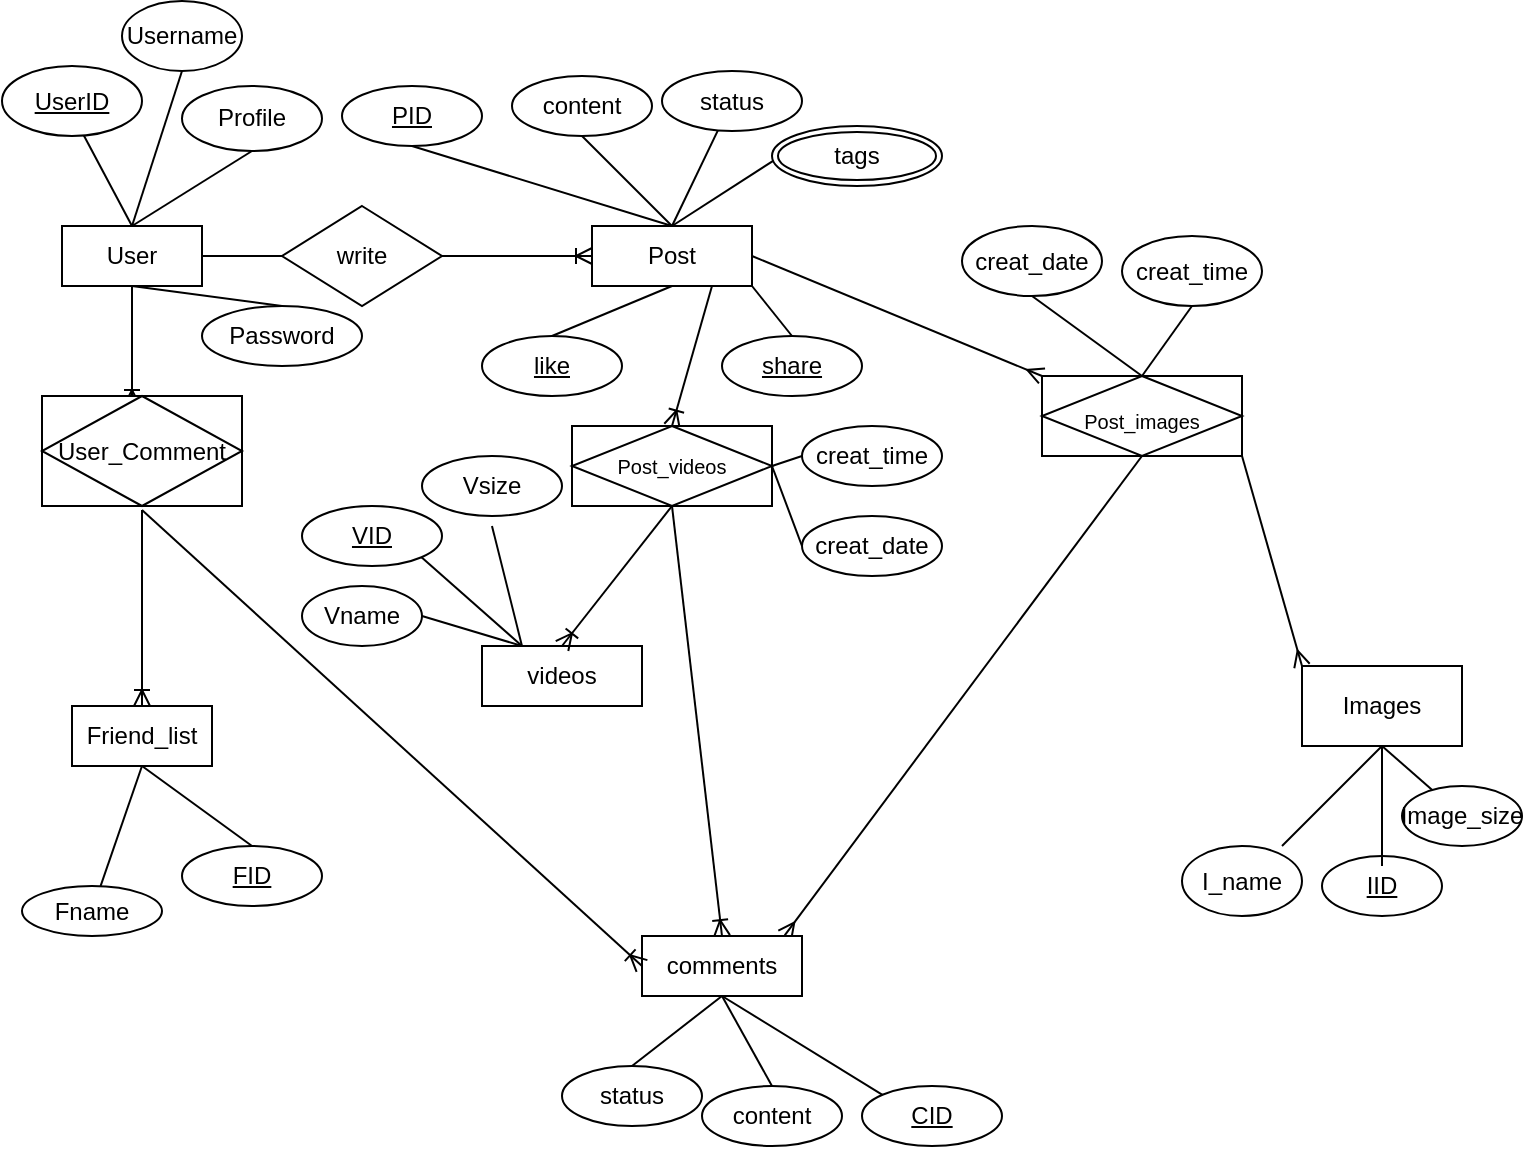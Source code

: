 <mxfile version="14.6.13" type="device"><diagram id="R2lEEEUBdFMjLlhIrx00" name="Page-1"><mxGraphModel dx="768" dy="482" grid="1" gridSize="10" guides="1" tooltips="1" connect="1" arrows="1" fold="1" page="1" pageScale="1" pageWidth="850" pageHeight="1100" math="0" shadow="0" extFonts="Permanent Marker^https://fonts.googleapis.com/css?family=Permanent+Marker"><root><mxCell id="0"/><mxCell id="1" parent="0"/><mxCell id="QC0GDCcFSmVCUEghKgvo-2" value="User" style="rounded=0;whiteSpace=wrap;html=1;" parent="1" vertex="1"><mxGeometry x="30" y="610" width="70" height="30" as="geometry"/></mxCell><mxCell id="QC0GDCcFSmVCUEghKgvo-3" value="" style="endArrow=none;html=1;exitX=0.5;exitY=1;exitDx=0;exitDy=0;entryX=0.5;entryY=0;entryDx=0;entryDy=0;" parent="1" source="QC0GDCcFSmVCUEghKgvo-2" edge="1" target="QC0GDCcFSmVCUEghKgvo-6"><mxGeometry width="50" height="50" relative="1" as="geometry"><mxPoint x="120" y="610" as="sourcePoint"/><mxPoint x="90" y="670" as="targetPoint"/></mxGeometry></mxCell><mxCell id="QC0GDCcFSmVCUEghKgvo-4" value="" style="endArrow=none;html=1;exitX=0.5;exitY=0;exitDx=0;exitDy=0;entryX=0.5;entryY=1;entryDx=0;entryDy=0;" parent="1" source="QC0GDCcFSmVCUEghKgvo-2" target="QC0GDCcFSmVCUEghKgvo-8" edge="1"><mxGeometry width="50" height="50" relative="1" as="geometry"><mxPoint x="120" y="550" as="sourcePoint"/><mxPoint x="175" y="550" as="targetPoint"/></mxGeometry></mxCell><mxCell id="QC0GDCcFSmVCUEghKgvo-5" value="" style="endArrow=none;html=1;exitX=0.5;exitY=0;exitDx=0;exitDy=0;" parent="1" source="QC0GDCcFSmVCUEghKgvo-2" edge="1"><mxGeometry width="50" height="50" relative="1" as="geometry"><mxPoint x="130" y="580" as="sourcePoint"/><mxPoint x="40" y="563" as="targetPoint"/><Array as="points"/></mxGeometry></mxCell><mxCell id="QC0GDCcFSmVCUEghKgvo-6" value="Password" style="ellipse;whiteSpace=wrap;html=1;" parent="1" vertex="1"><mxGeometry x="100" y="650" width="80" height="30" as="geometry"/></mxCell><mxCell id="QC0GDCcFSmVCUEghKgvo-7" value="&lt;u&gt;UserID&lt;/u&gt;" style="ellipse;whiteSpace=wrap;html=1;" parent="1" vertex="1"><mxGeometry y="530" width="70" height="35" as="geometry"/></mxCell><mxCell id="QC0GDCcFSmVCUEghKgvo-8" value="Username" style="ellipse;whiteSpace=wrap;html=1;" parent="1" vertex="1"><mxGeometry x="60" y="497.5" width="60" height="35" as="geometry"/></mxCell><mxCell id="QC0GDCcFSmVCUEghKgvo-9" value="Post" style="rounded=0;whiteSpace=wrap;html=1;" parent="1" vertex="1"><mxGeometry x="295" y="610" width="80" height="30" as="geometry"/></mxCell><mxCell id="QC0GDCcFSmVCUEghKgvo-13" value="" style="endArrow=none;html=1;exitX=0.5;exitY=0;exitDx=0;exitDy=0;entryX=0.5;entryY=1;entryDx=0;entryDy=0;" parent="1" source="QC0GDCcFSmVCUEghKgvo-9" target="QC0GDCcFSmVCUEghKgvo-17" edge="1"><mxGeometry width="50" height="50" relative="1" as="geometry"><mxPoint x="370" y="770" as="sourcePoint"/><mxPoint x="260" y="560" as="targetPoint"/></mxGeometry></mxCell><mxCell id="QC0GDCcFSmVCUEghKgvo-15" value="" style="endArrow=none;html=1;exitX=0.5;exitY=0;exitDx=0;exitDy=0;" parent="1" source="QC0GDCcFSmVCUEghKgvo-9" target="QC0GDCcFSmVCUEghKgvo-16" edge="1"><mxGeometry width="50" height="50" relative="1" as="geometry"><mxPoint x="350" y="580" as="sourcePoint"/><mxPoint x="390" y="540" as="targetPoint"/></mxGeometry></mxCell><mxCell id="QC0GDCcFSmVCUEghKgvo-16" value="status" style="ellipse;whiteSpace=wrap;html=1;" parent="1" vertex="1"><mxGeometry x="330" y="532.5" width="70" height="30" as="geometry"/></mxCell><mxCell id="QC0GDCcFSmVCUEghKgvo-17" value="&lt;u&gt;PID&lt;/u&gt;" style="ellipse;whiteSpace=wrap;html=1;" parent="1" vertex="1"><mxGeometry x="170" y="540" width="70" height="30" as="geometry"/></mxCell><mxCell id="QC0GDCcFSmVCUEghKgvo-18" value="content" style="ellipse;whiteSpace=wrap;html=1;" parent="1" vertex="1"><mxGeometry x="255" y="535" width="70" height="30" as="geometry"/></mxCell><mxCell id="QC0GDCcFSmVCUEghKgvo-19" value="" style="endArrow=none;html=1;exitX=0.5;exitY=0;exitDx=0;exitDy=0;entryX=0.5;entryY=1;entryDx=0;entryDy=0;" parent="1" source="QC0GDCcFSmVCUEghKgvo-9" target="QC0GDCcFSmVCUEghKgvo-18" edge="1"><mxGeometry width="50" height="50" relative="1" as="geometry"><mxPoint x="360" y="580" as="sourcePoint"/><mxPoint x="320" y="570" as="targetPoint"/></mxGeometry></mxCell><mxCell id="QC0GDCcFSmVCUEghKgvo-23" value="" style="endArrow=none;html=1;exitX=0;exitY=0;exitDx=0;exitDy=0;entryX=0.5;entryY=0;entryDx=0;entryDy=0;" parent="1" target="QC0GDCcFSmVCUEghKgvo-9" edge="1"><mxGeometry width="50" height="50" relative="1" as="geometry"><mxPoint x="390.251" y="574.393" as="sourcePoint"/><mxPoint x="310" y="610" as="targetPoint"/></mxGeometry></mxCell><mxCell id="QC0GDCcFSmVCUEghKgvo-31" value="Images" style="rounded=0;whiteSpace=wrap;html=1;" parent="1" vertex="1"><mxGeometry x="650" y="830" width="80" height="40" as="geometry"/></mxCell><mxCell id="QC0GDCcFSmVCUEghKgvo-35" value="&lt;u&gt;IID&lt;/u&gt;" style="ellipse;whiteSpace=wrap;html=1;" parent="1" vertex="1"><mxGeometry x="660" y="925" width="60" height="30" as="geometry"/></mxCell><mxCell id="QC0GDCcFSmVCUEghKgvo-37" value="I_name" style="ellipse;whiteSpace=wrap;html=1;" parent="1" vertex="1"><mxGeometry x="590" y="920" width="60" height="35" as="geometry"/></mxCell><mxCell id="QC0GDCcFSmVCUEghKgvo-38" value="Image_size" style="ellipse;whiteSpace=wrap;html=1;" parent="1" vertex="1"><mxGeometry x="700" y="890" width="60" height="30" as="geometry"/></mxCell><mxCell id="QC0GDCcFSmVCUEghKgvo-47" value="content" style="ellipse;whiteSpace=wrap;html=1;" parent="1" vertex="1"><mxGeometry x="350" y="1040" width="70" height="30" as="geometry"/></mxCell><mxCell id="QC0GDCcFSmVCUEghKgvo-48" value="&lt;u&gt;CID&lt;/u&gt;" style="ellipse;whiteSpace=wrap;html=1;" parent="1" vertex="1"><mxGeometry x="430" y="1040" width="70" height="30" as="geometry"/></mxCell><mxCell id="QC0GDCcFSmVCUEghKgvo-55" value="status" style="ellipse;whiteSpace=wrap;html=1;" parent="1" vertex="1"><mxGeometry x="280" y="1030" width="70" height="30" as="geometry"/></mxCell><mxCell id="QC0GDCcFSmVCUEghKgvo-57" value="Friend_list" style="rounded=0;whiteSpace=wrap;html=1;" parent="1" vertex="1"><mxGeometry x="35" y="850" width="70" height="30" as="geometry"/></mxCell><mxCell id="QC0GDCcFSmVCUEghKgvo-63" value="&lt;u&gt;FID&lt;/u&gt;" style="ellipse;whiteSpace=wrap;html=1;" parent="1" vertex="1"><mxGeometry x="90" y="920" width="70" height="30" as="geometry"/></mxCell><mxCell id="QC0GDCcFSmVCUEghKgvo-64" value="Fname" style="ellipse;whiteSpace=wrap;html=1;" parent="1" vertex="1"><mxGeometry x="10" y="940" width="70" height="25" as="geometry"/></mxCell><mxCell id="QC0GDCcFSmVCUEghKgvo-73" value="videos" style="rounded=0;whiteSpace=wrap;html=1;" parent="1" vertex="1"><mxGeometry x="240" y="820" width="80" height="30" as="geometry"/></mxCell><mxCell id="QC0GDCcFSmVCUEghKgvo-84" value="&lt;u&gt;VID&lt;/u&gt;" style="ellipse;whiteSpace=wrap;html=1;" parent="1" vertex="1"><mxGeometry x="150" y="750" width="70" height="30" as="geometry"/></mxCell><mxCell id="QC0GDCcFSmVCUEghKgvo-85" value="Vsize" style="ellipse;whiteSpace=wrap;html=1;" parent="1" vertex="1"><mxGeometry x="210" y="725" width="70" height="30" as="geometry"/></mxCell><mxCell id="QC0GDCcFSmVCUEghKgvo-86" value="Vname" style="ellipse;whiteSpace=wrap;html=1;" parent="1" vertex="1"><mxGeometry x="150" y="790" width="60" height="30" as="geometry"/></mxCell><mxCell id="zQWt65p-BGACSg5XG_hs-5" value="" style="endArrow=none;html=1;exitX=0.5;exitY=1;exitDx=0;exitDy=0;" edge="1" parent="1" source="QC0GDCcFSmVCUEghKgvo-57" target="QC0GDCcFSmVCUEghKgvo-64"><mxGeometry width="50" height="50" relative="1" as="geometry"><mxPoint x="30" y="890" as="sourcePoint"/><mxPoint x="400" y="740" as="targetPoint"/></mxGeometry></mxCell><mxCell id="zQWt65p-BGACSg5XG_hs-18" value="" style="endArrow=none;html=1;entryX=0.5;entryY=1;entryDx=0;entryDy=0;" edge="1" parent="1" source="QC0GDCcFSmVCUEghKgvo-38" target="QC0GDCcFSmVCUEghKgvo-31"><mxGeometry width="50" height="50" relative="1" as="geometry"><mxPoint x="590" y="710" as="sourcePoint"/><mxPoint x="660" y="715" as="targetPoint"/></mxGeometry></mxCell><mxCell id="zQWt65p-BGACSg5XG_hs-19" value="" style="endArrow=none;html=1;entryX=0.5;entryY=1;entryDx=0;entryDy=0;" edge="1" parent="1" target="QC0GDCcFSmVCUEghKgvo-31"><mxGeometry width="50" height="50" relative="1" as="geometry"><mxPoint x="690" y="930" as="sourcePoint"/><mxPoint x="690" y="820" as="targetPoint"/></mxGeometry></mxCell><mxCell id="zQWt65p-BGACSg5XG_hs-20" value="" style="endArrow=none;html=1;entryX=0.5;entryY=1;entryDx=0;entryDy=0;" edge="1" parent="1" target="QC0GDCcFSmVCUEghKgvo-31"><mxGeometry width="50" height="50" relative="1" as="geometry"><mxPoint x="640" y="920" as="sourcePoint"/><mxPoint x="670" y="750" as="targetPoint"/></mxGeometry></mxCell><mxCell id="zQWt65p-BGACSg5XG_hs-23" value="" style="endArrow=none;html=1;exitX=0.5;exitY=0;exitDx=0;exitDy=0;startArrow=none;entryX=0.5;entryY=1;entryDx=0;entryDy=0;" edge="1" parent="1" source="QC0GDCcFSmVCUEghKgvo-55" target="QC0GDCcFSmVCUEghKgvo-45"><mxGeometry width="50" height="50" relative="1" as="geometry"><mxPoint x="430" y="770" as="sourcePoint"/><mxPoint x="500" y="770" as="targetPoint"/></mxGeometry></mxCell><mxCell id="zQWt65p-BGACSg5XG_hs-24" value="" style="endArrow=none;html=1;exitX=0.5;exitY=0;exitDx=0;exitDy=0;startArrow=none;entryX=0.5;entryY=1;entryDx=0;entryDy=0;" edge="1" parent="1" source="QC0GDCcFSmVCUEghKgvo-47" target="QC0GDCcFSmVCUEghKgvo-45"><mxGeometry width="50" height="50" relative="1" as="geometry"><mxPoint x="460" y="810" as="sourcePoint"/><mxPoint x="500" y="912" as="targetPoint"/></mxGeometry></mxCell><mxCell id="zQWt65p-BGACSg5XG_hs-25" value="" style="endArrow=none;html=1;startArrow=none;exitX=0.5;exitY=1;exitDx=0;exitDy=0;entryX=0;entryY=0;entryDx=0;entryDy=0;" edge="1" parent="1" source="QC0GDCcFSmVCUEghKgvo-45" target="QC0GDCcFSmVCUEghKgvo-48"><mxGeometry width="50" height="50" relative="1" as="geometry"><mxPoint x="500" y="895" as="sourcePoint"/><mxPoint x="520" y="895" as="targetPoint"/></mxGeometry></mxCell><mxCell id="zQWt65p-BGACSg5XG_hs-31" value="" style="endArrow=none;html=1;startArrow=none;exitX=0.25;exitY=0;exitDx=0;exitDy=0;entryX=1;entryY=0.5;entryDx=0;entryDy=0;" edge="1" parent="1" source="QC0GDCcFSmVCUEghKgvo-73" target="QC0GDCcFSmVCUEghKgvo-86"><mxGeometry width="50" height="50" relative="1" as="geometry"><mxPoint x="300" y="850" as="sourcePoint"/><mxPoint x="300" y="860" as="targetPoint"/></mxGeometry></mxCell><mxCell id="zQWt65p-BGACSg5XG_hs-32" value="&lt;br&gt;&lt;br&gt;&lt;br&gt;" style="endArrow=none;html=1;exitX=1;exitY=1;exitDx=0;exitDy=0;startArrow=none;entryX=0.25;entryY=0;entryDx=0;entryDy=0;" edge="1" parent="1" source="QC0GDCcFSmVCUEghKgvo-84" target="QC0GDCcFSmVCUEghKgvo-73"><mxGeometry width="50" height="50" relative="1" as="geometry"><mxPoint x="280" y="990" as="sourcePoint"/><mxPoint x="250" y="860" as="targetPoint"/></mxGeometry></mxCell><mxCell id="zQWt65p-BGACSg5XG_hs-45" value="tags" style="ellipse;shape=doubleEllipse;margin=3;whiteSpace=wrap;html=1;align=center;" vertex="1" parent="1"><mxGeometry x="385" y="560" width="85" height="30" as="geometry"/></mxCell><mxCell id="zQWt65p-BGACSg5XG_hs-48" value="" style="edgeStyle=entityRelationEdgeStyle;fontSize=12;html=1;endArrow=ERoneToMany;exitX=1;exitY=0.5;exitDx=0;exitDy=0;startArrow=none;entryX=0;entryY=0.5;entryDx=0;entryDy=0;" edge="1" parent="1" target="QC0GDCcFSmVCUEghKgvo-9"><mxGeometry width="100" height="100" relative="1" as="geometry"><mxPoint x="220" y="625" as="sourcePoint"/><mxPoint x="250" y="625" as="targetPoint"/></mxGeometry></mxCell><mxCell id="zQWt65p-BGACSg5XG_hs-50" value="" style="edgeStyle=entityRelationEdgeStyle;fontSize=12;html=1;endArrow=none;exitX=1;exitY=0.5;exitDx=0;exitDy=0;" edge="1" parent="1" source="QC0GDCcFSmVCUEghKgvo-2"><mxGeometry width="100" height="100" relative="1" as="geometry"><mxPoint x="120" y="625" as="sourcePoint"/><mxPoint x="145" y="625" as="targetPoint"/></mxGeometry></mxCell><mxCell id="zQWt65p-BGACSg5XG_hs-51" value="write" style="rhombus;whiteSpace=wrap;html=1;" vertex="1" parent="1"><mxGeometry x="140" y="600" width="80" height="50" as="geometry"/></mxCell><mxCell id="zQWt65p-BGACSg5XG_hs-52" value="" style="fontSize=12;html=1;endArrow=ERoneToMany;entryX=0.5;entryY=0;entryDx=0;entryDy=0;exitX=0.75;exitY=1;exitDx=0;exitDy=0;" edge="1" parent="1" source="QC0GDCcFSmVCUEghKgvo-9" target="zQWt65p-BGACSg5XG_hs-44"><mxGeometry width="100" height="100" relative="1" as="geometry"><mxPoint x="330" y="640" as="sourcePoint"/><mxPoint x="420" y="620" as="targetPoint"/></mxGeometry></mxCell><mxCell id="zQWt65p-BGACSg5XG_hs-53" value="" style="fontSize=12;html=1;endArrow=ERoneToMany;entryX=0.5;entryY=0;entryDx=0;entryDy=0;exitX=0.5;exitY=1;exitDx=0;exitDy=0;" edge="1" parent="1" source="zQWt65p-BGACSg5XG_hs-44" target="QC0GDCcFSmVCUEghKgvo-73"><mxGeometry width="100" height="100" relative="1" as="geometry"><mxPoint x="360" y="800" as="sourcePoint"/><mxPoint x="320" y="840" as="targetPoint"/></mxGeometry></mxCell><mxCell id="zQWt65p-BGACSg5XG_hs-54" value="" style="fontSize=12;html=1;endArrow=ERoneToMany;entryX=0.5;entryY=0;entryDx=0;entryDy=0;startArrow=none;exitX=0.5;exitY=1;exitDx=0;exitDy=0;" edge="1" parent="1" source="zQWt65p-BGACSg5XG_hs-44" target="QC0GDCcFSmVCUEghKgvo-45"><mxGeometry width="100" height="100" relative="1" as="geometry"><mxPoint x="350" y="750" as="sourcePoint"/><mxPoint x="410" y="820" as="targetPoint"/></mxGeometry></mxCell><mxCell id="zQWt65p-BGACSg5XG_hs-55" value="" style="endArrow=none;html=1;exitX=1;exitY=0.5;exitDx=0;exitDy=0;entryX=0;entryY=0.5;entryDx=0;entryDy=0;" edge="1" parent="1" source="zQWt65p-BGACSg5XG_hs-44" target="zQWt65p-BGACSg5XG_hs-56"><mxGeometry width="50" height="50" relative="1" as="geometry"><mxPoint x="430" y="700" as="sourcePoint"/><mxPoint x="480" y="720" as="targetPoint"/></mxGeometry></mxCell><mxCell id="zQWt65p-BGACSg5XG_hs-56" value="creat_date" style="ellipse;whiteSpace=wrap;html=1;" vertex="1" parent="1"><mxGeometry x="400" y="755" width="70" height="30" as="geometry"/></mxCell><mxCell id="zQWt65p-BGACSg5XG_hs-58" value="" style="endArrow=none;html=1;exitX=1;exitY=0.5;exitDx=0;exitDy=0;entryX=0;entryY=0.5;entryDx=0;entryDy=0;" edge="1" parent="1" source="zQWt65p-BGACSg5XG_hs-44" target="zQWt65p-BGACSg5XG_hs-59"><mxGeometry width="50" height="50" relative="1" as="geometry"><mxPoint x="420" y="670" as="sourcePoint"/><mxPoint x="480" y="670" as="targetPoint"/></mxGeometry></mxCell><mxCell id="zQWt65p-BGACSg5XG_hs-59" value="creat_time" style="ellipse;whiteSpace=wrap;html=1;" vertex="1" parent="1"><mxGeometry x="400" y="710" width="70" height="30" as="geometry"/></mxCell><mxCell id="zQWt65p-BGACSg5XG_hs-44" value="&lt;span style=&quot;font-size: 10px&quot;&gt;Post_videos&lt;/span&gt;" style="shape=associativeEntity;whiteSpace=wrap;html=1;align=center;" vertex="1" parent="1"><mxGeometry x="285" y="710" width="100" height="40" as="geometry"/></mxCell><mxCell id="zQWt65p-BGACSg5XG_hs-63" value="&lt;sub&gt;Post_images&lt;/sub&gt;" style="shape=associativeEntity;whiteSpace=wrap;html=1;align=center;" vertex="1" parent="1"><mxGeometry x="520" y="685" width="100" height="40" as="geometry"/></mxCell><mxCell id="zQWt65p-BGACSg5XG_hs-64" value="" style="fontSize=12;html=1;endArrow=ERmany;exitX=1;exitY=0.5;exitDx=0;exitDy=0;entryX=0;entryY=0;entryDx=0;entryDy=0;" edge="1" parent="1" source="QC0GDCcFSmVCUEghKgvo-9" target="zQWt65p-BGACSg5XG_hs-63"><mxGeometry width="100" height="100" relative="1" as="geometry"><mxPoint x="320" y="820" as="sourcePoint"/><mxPoint x="420" y="720" as="targetPoint"/></mxGeometry></mxCell><mxCell id="zQWt65p-BGACSg5XG_hs-65" value="" style="fontSize=12;html=1;endArrow=ERmany;exitX=1;exitY=1;exitDx=0;exitDy=0;entryX=0;entryY=0;entryDx=0;entryDy=0;" edge="1" parent="1" source="zQWt65p-BGACSg5XG_hs-63" target="QC0GDCcFSmVCUEghKgvo-31"><mxGeometry width="100" height="100" relative="1" as="geometry"><mxPoint x="540" y="760" as="sourcePoint"/><mxPoint x="680" y="815" as="targetPoint"/></mxGeometry></mxCell><mxCell id="zQWt65p-BGACSg5XG_hs-66" value="" style="fontSize=12;html=1;endArrow=ERmany;exitX=0.5;exitY=1;exitDx=0;exitDy=0;entryX=0.892;entryY=-0.011;entryDx=0;entryDy=0;entryPerimeter=0;" edge="1" parent="1" source="zQWt65p-BGACSg5XG_hs-63" target="QC0GDCcFSmVCUEghKgvo-45"><mxGeometry width="100" height="100" relative="1" as="geometry"><mxPoint x="520" y="750" as="sourcePoint"/><mxPoint x="660" y="805" as="targetPoint"/></mxGeometry></mxCell><mxCell id="zQWt65p-BGACSg5XG_hs-67" value="" style="endArrow=none;html=1;exitX=0.5;exitY=0;exitDx=0;exitDy=0;entryX=0.5;entryY=1;entryDx=0;entryDy=0;" edge="1" parent="1" source="zQWt65p-BGACSg5XG_hs-63" target="zQWt65p-BGACSg5XG_hs-68"><mxGeometry width="50" height="50" relative="1" as="geometry"><mxPoint x="500" y="630" as="sourcePoint"/><mxPoint x="540" y="630" as="targetPoint"/></mxGeometry></mxCell><mxCell id="zQWt65p-BGACSg5XG_hs-68" value="creat_time" style="ellipse;whiteSpace=wrap;html=1;" vertex="1" parent="1"><mxGeometry x="560" y="615" width="70" height="35" as="geometry"/></mxCell><mxCell id="zQWt65p-BGACSg5XG_hs-69" value="creat_date" style="ellipse;whiteSpace=wrap;html=1;" vertex="1" parent="1"><mxGeometry x="480" y="610" width="70" height="35" as="geometry"/></mxCell><mxCell id="zQWt65p-BGACSg5XG_hs-70" value="" style="endArrow=none;html=1;exitX=0.5;exitY=0;exitDx=0;exitDy=0;entryX=0.5;entryY=1;entryDx=0;entryDy=0;" edge="1" parent="1" source="zQWt65p-BGACSg5XG_hs-63" target="zQWt65p-BGACSg5XG_hs-69"><mxGeometry width="50" height="50" relative="1" as="geometry"><mxPoint x="500" y="660" as="sourcePoint"/><mxPoint x="510" y="650" as="targetPoint"/></mxGeometry></mxCell><mxCell id="zQWt65p-BGACSg5XG_hs-76" value="" style="endArrow=none;html=1;entryX=0.5;entryY=1;entryDx=0;entryDy=0;exitX=0.5;exitY=0;exitDx=0;exitDy=0;" edge="1" parent="1" source="zQWt65p-BGACSg5XG_hs-77" target="QC0GDCcFSmVCUEghKgvo-9"><mxGeometry width="50" height="50" relative="1" as="geometry"><mxPoint x="230" y="670" as="sourcePoint"/><mxPoint x="219.95" y="629.799" as="targetPoint"/></mxGeometry></mxCell><mxCell id="zQWt65p-BGACSg5XG_hs-77" value="&lt;u&gt;like&lt;/u&gt;" style="ellipse;whiteSpace=wrap;html=1;" vertex="1" parent="1"><mxGeometry x="240" y="665" width="70" height="30" as="geometry"/></mxCell><mxCell id="zQWt65p-BGACSg5XG_hs-78" value="&lt;u&gt;share&lt;/u&gt;" style="ellipse;whiteSpace=wrap;html=1;" vertex="1" parent="1"><mxGeometry x="360" y="665" width="70" height="30" as="geometry"/></mxCell><mxCell id="zQWt65p-BGACSg5XG_hs-79" value="" style="endArrow=none;html=1;entryX=1;entryY=1;entryDx=0;entryDy=0;exitX=0.5;exitY=0;exitDx=0;exitDy=0;" edge="1" parent="1" source="zQWt65p-BGACSg5XG_hs-78" target="QC0GDCcFSmVCUEghKgvo-9"><mxGeometry width="50" height="50" relative="1" as="geometry"><mxPoint x="340" y="660" as="sourcePoint"/><mxPoint x="400" y="630" as="targetPoint"/></mxGeometry></mxCell><mxCell id="zQWt65p-BGACSg5XG_hs-90" value="Profile" style="ellipse;whiteSpace=wrap;html=1;" vertex="1" parent="1"><mxGeometry x="90" y="540" width="70" height="32.5" as="geometry"/></mxCell><mxCell id="zQWt65p-BGACSg5XG_hs-91" value="" style="endArrow=none;html=1;exitX=0.5;exitY=0;exitDx=0;exitDy=0;entryX=0.5;entryY=1;entryDx=0;entryDy=0;" edge="1" parent="1" source="QC0GDCcFSmVCUEghKgvo-2" target="zQWt65p-BGACSg5XG_hs-90"><mxGeometry width="50" height="50" relative="1" as="geometry"><mxPoint x="110" y="570" as="sourcePoint"/><mxPoint x="125" y="485" as="targetPoint"/></mxGeometry></mxCell><mxCell id="QC0GDCcFSmVCUEghKgvo-45" value="comments" style="rounded=0;whiteSpace=wrap;html=1;" parent="1" vertex="1"><mxGeometry x="320" y="965" width="80" height="30" as="geometry"/></mxCell><mxCell id="zQWt65p-BGACSg5XG_hs-104" value="" style="fontSize=12;html=1;endArrow=ERoneToMany;entryX=0;entryY=0.5;entryDx=0;entryDy=0;" edge="1" parent="1" target="QC0GDCcFSmVCUEghKgvo-45"><mxGeometry width="100" height="100" relative="1" as="geometry"><mxPoint x="70" y="752" as="sourcePoint"/><mxPoint x="40" y="840" as="targetPoint"/></mxGeometry></mxCell><mxCell id="zQWt65p-BGACSg5XG_hs-107" value="" style="endArrow=none;html=1;startArrow=none;entryX=0.25;entryY=0;entryDx=0;entryDy=0;" edge="1" parent="1" target="QC0GDCcFSmVCUEghKgvo-73"><mxGeometry width="50" height="50" relative="1" as="geometry"><mxPoint x="245" y="760" as="sourcePoint"/><mxPoint x="245" y="800" as="targetPoint"/></mxGeometry></mxCell><mxCell id="zQWt65p-BGACSg5XG_hs-108" value="" style="endArrow=none;html=1;startArrow=none;exitX=0.5;exitY=1;exitDx=0;exitDy=0;entryX=0.5;entryY=0;entryDx=0;entryDy=0;" edge="1" parent="1" source="QC0GDCcFSmVCUEghKgvo-57" target="QC0GDCcFSmVCUEghKgvo-63"><mxGeometry width="50" height="50" relative="1" as="geometry"><mxPoint x="140" y="880" as="sourcePoint"/><mxPoint x="120" y="940" as="targetPoint"/></mxGeometry></mxCell><mxCell id="zQWt65p-BGACSg5XG_hs-111" value="" style="fontSize=12;html=1;endArrow=ERoneToMany;entryX=0.5;entryY=0;entryDx=0;entryDy=0;exitX=0.5;exitY=1;exitDx=0;exitDy=0;" edge="1" parent="1" source="QC0GDCcFSmVCUEghKgvo-2"><mxGeometry width="100" height="100" relative="1" as="geometry"><mxPoint x="50" y="670" as="sourcePoint"/><mxPoint x="65" y="700" as="targetPoint"/></mxGeometry></mxCell><mxCell id="zQWt65p-BGACSg5XG_hs-112" value="" style="fontSize=12;html=1;endArrow=ERoneToMany;entryX=0.5;entryY=0;entryDx=0;entryDy=0;" edge="1" parent="1" target="QC0GDCcFSmVCUEghKgvo-57"><mxGeometry width="100" height="100" relative="1" as="geometry"><mxPoint x="70" y="752" as="sourcePoint"/><mxPoint x="65" y="850" as="targetPoint"/></mxGeometry></mxCell><mxCell id="zQWt65p-BGACSg5XG_hs-117" value="User_Comment" style="shape=associativeEntity;whiteSpace=wrap;html=1;align=center;" vertex="1" parent="1"><mxGeometry x="20" y="695" width="100" height="55" as="geometry"/></mxCell></root></mxGraphModel></diagram></mxfile>